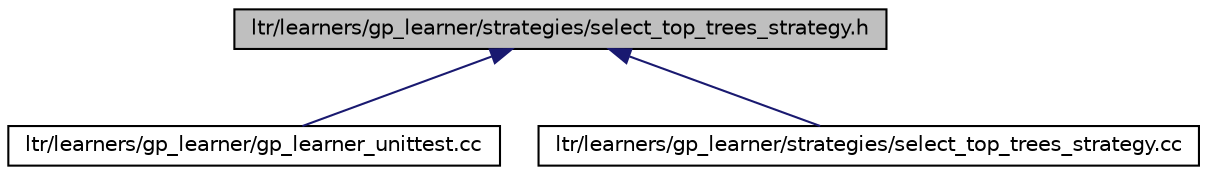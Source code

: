 digraph G
{
  edge [fontname="Helvetica",fontsize="10",labelfontname="Helvetica",labelfontsize="10"];
  node [fontname="Helvetica",fontsize="10",shape=record];
  Node1 [label="ltr/learners/gp_learner/strategies/select_top_trees_strategy.h",height=0.2,width=0.4,color="black", fillcolor="grey75", style="filled" fontcolor="black"];
  Node1 -> Node2 [dir="back",color="midnightblue",fontsize="10",style="solid",fontname="Helvetica"];
  Node2 [label="ltr/learners/gp_learner/gp_learner_unittest.cc",height=0.2,width=0.4,color="black", fillcolor="white", style="filled",URL="$gp__learner__unittest_8cc.html"];
  Node1 -> Node3 [dir="back",color="midnightblue",fontsize="10",style="solid",fontname="Helvetica"];
  Node3 [label="ltr/learners/gp_learner/strategies/select_top_trees_strategy.cc",height=0.2,width=0.4,color="black", fillcolor="white", style="filled",URL="$select__top__trees__strategy_8cc.html"];
}
